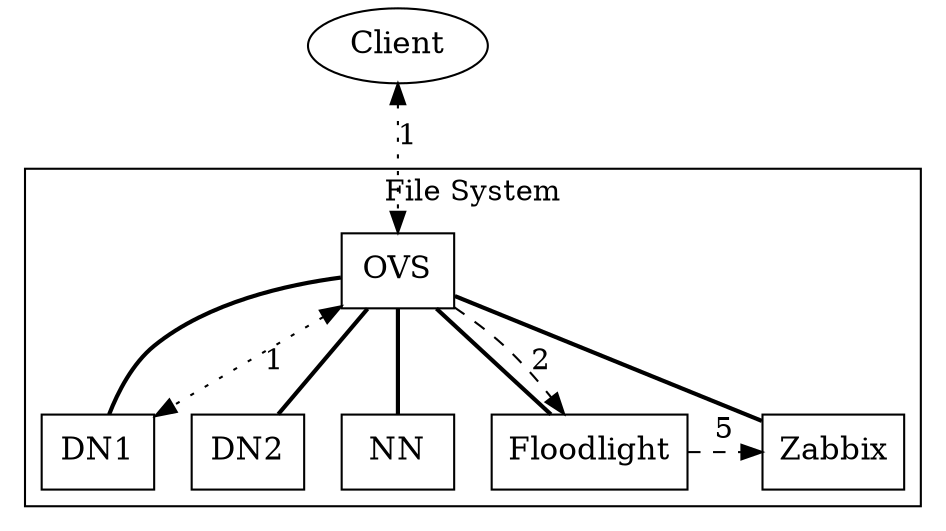 digraph{

    subgraph cluster_0 {
        node[fontsize=15, shape = box];
          {rank = same; Zabbix; DN1; DN2; NN; Floodlight}
        edge [dir=none, style=bold]
        OVS;
        Zabbix;
        DN1;
        DN2;
        NN;
        Floodlight;
        OVS -> Zabbix;
        OVS -> DN1
        OVS -> DN2
        OVS -> NN
        OVS -> Floodlight
        label = "File System"
    }

     subgraph connection1 {
        node[fontsize=15];
        Client;
        edge [style=dashed]
        
        OVS -> Floodlight [label= "2"]
        Floodlight -> Zabbix[label = "5"]
    }

     subgraph connection2 {
        edge [style=dotted, dir = both]
        Client -> OVS  [label= "1"]
        OVS -> DN1 [label = "1"]
        
    }
   

}
